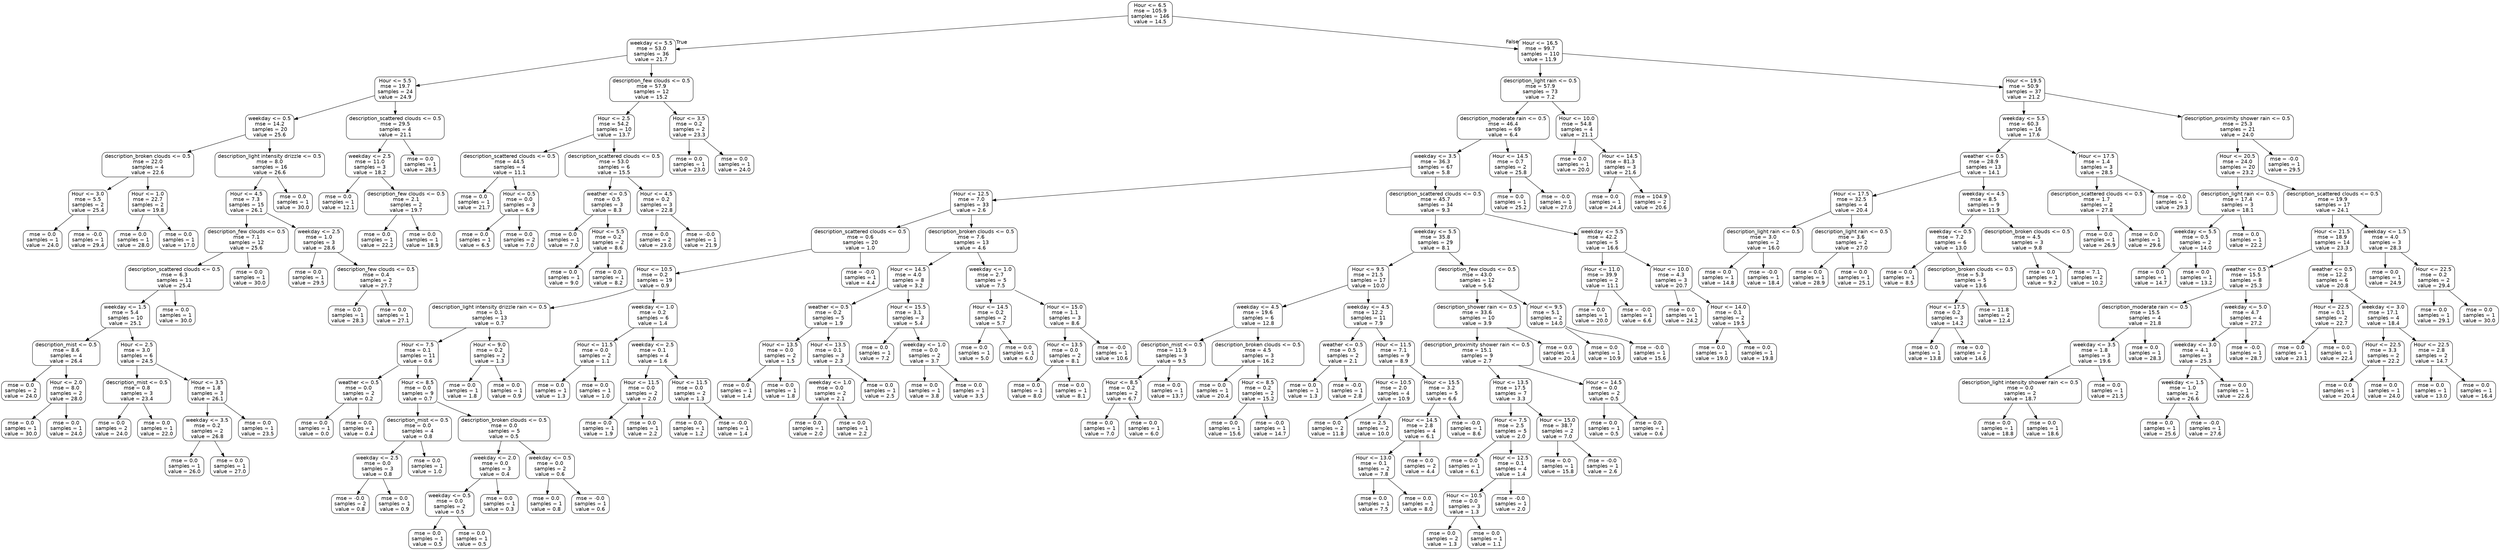 digraph Tree {
node [shape=box, style="rounded", color="black", fontname=helvetica] ;
edge [fontname=helvetica] ;
0 [label="Hour <= 6.5\nmse = 105.9\nsamples = 146\nvalue = 14.5"] ;
1 [label="weekday <= 5.5\nmse = 53.0\nsamples = 36\nvalue = 21.7"] ;
0 -> 1 [labeldistance=2.5, labelangle=45, headlabel="True"] ;
2 [label="Hour <= 5.5\nmse = 19.7\nsamples = 24\nvalue = 24.9"] ;
1 -> 2 ;
3 [label="weekday <= 0.5\nmse = 14.2\nsamples = 20\nvalue = 25.6"] ;
2 -> 3 ;
4 [label="description_broken clouds <= 0.5\nmse = 22.0\nsamples = 4\nvalue = 22.6"] ;
3 -> 4 ;
5 [label="Hour <= 3.0\nmse = 5.5\nsamples = 2\nvalue = 25.4"] ;
4 -> 5 ;
6 [label="mse = 0.0\nsamples = 1\nvalue = 24.0"] ;
5 -> 6 ;
7 [label="mse = -0.0\nsamples = 1\nvalue = 29.4"] ;
5 -> 7 ;
8 [label="Hour <= 1.0\nmse = 22.7\nsamples = 2\nvalue = 19.8"] ;
4 -> 8 ;
9 [label="mse = 0.0\nsamples = 1\nvalue = 28.0"] ;
8 -> 9 ;
10 [label="mse = 0.0\nsamples = 1\nvalue = 17.0"] ;
8 -> 10 ;
11 [label="description_light intensity drizzle <= 0.5\nmse = 8.0\nsamples = 16\nvalue = 26.6"] ;
3 -> 11 ;
12 [label="Hour <= 4.5\nmse = 7.3\nsamples = 15\nvalue = 26.1"] ;
11 -> 12 ;
13 [label="description_few clouds <= 0.5\nmse = 7.1\nsamples = 12\nvalue = 25.6"] ;
12 -> 13 ;
14 [label="description_scattered clouds <= 0.5\nmse = 6.3\nsamples = 11\nvalue = 25.4"] ;
13 -> 14 ;
15 [label="weekday <= 1.5\nmse = 5.4\nsamples = 10\nvalue = 25.1"] ;
14 -> 15 ;
16 [label="description_mist <= 0.5\nmse = 8.6\nsamples = 4\nvalue = 26.4"] ;
15 -> 16 ;
17 [label="mse = 0.0\nsamples = 2\nvalue = 24.0"] ;
16 -> 17 ;
18 [label="Hour <= 2.0\nmse = 8.0\nsamples = 2\nvalue = 28.0"] ;
16 -> 18 ;
19 [label="mse = 0.0\nsamples = 1\nvalue = 30.0"] ;
18 -> 19 ;
20 [label="mse = 0.0\nsamples = 1\nvalue = 24.0"] ;
18 -> 20 ;
21 [label="Hour <= 2.5\nmse = 3.0\nsamples = 6\nvalue = 24.5"] ;
15 -> 21 ;
22 [label="description_mist <= 0.5\nmse = 0.8\nsamples = 3\nvalue = 23.4"] ;
21 -> 22 ;
23 [label="mse = 0.0\nsamples = 2\nvalue = 24.0"] ;
22 -> 23 ;
24 [label="mse = 0.0\nsamples = 1\nvalue = 22.0"] ;
22 -> 24 ;
25 [label="Hour <= 3.5\nmse = 1.8\nsamples = 3\nvalue = 26.1"] ;
21 -> 25 ;
26 [label="weekday <= 3.5\nmse = 0.2\nsamples = 2\nvalue = 26.8"] ;
25 -> 26 ;
27 [label="mse = 0.0\nsamples = 1\nvalue = 26.0"] ;
26 -> 27 ;
28 [label="mse = 0.0\nsamples = 1\nvalue = 27.0"] ;
26 -> 28 ;
29 [label="mse = 0.0\nsamples = 1\nvalue = 23.5"] ;
25 -> 29 ;
30 [label="mse = 0.0\nsamples = 1\nvalue = 30.0"] ;
14 -> 30 ;
31 [label="mse = 0.0\nsamples = 1\nvalue = 30.0"] ;
13 -> 31 ;
32 [label="weekday <= 2.5\nmse = 1.0\nsamples = 3\nvalue = 28.6"] ;
12 -> 32 ;
33 [label="mse = 0.0\nsamples = 1\nvalue = 29.5"] ;
32 -> 33 ;
34 [label="description_few clouds <= 0.5\nmse = 0.4\nsamples = 2\nvalue = 27.7"] ;
32 -> 34 ;
35 [label="mse = 0.0\nsamples = 1\nvalue = 28.3"] ;
34 -> 35 ;
36 [label="mse = 0.0\nsamples = 1\nvalue = 27.1"] ;
34 -> 36 ;
37 [label="mse = 0.0\nsamples = 1\nvalue = 30.0"] ;
11 -> 37 ;
38 [label="description_scattered clouds <= 0.5\nmse = 29.5\nsamples = 4\nvalue = 21.1"] ;
2 -> 38 ;
39 [label="weekday <= 2.5\nmse = 11.0\nsamples = 3\nvalue = 18.2"] ;
38 -> 39 ;
40 [label="mse = 0.0\nsamples = 1\nvalue = 12.1"] ;
39 -> 40 ;
41 [label="description_few clouds <= 0.5\nmse = 2.1\nsamples = 2\nvalue = 19.7"] ;
39 -> 41 ;
42 [label="mse = 0.0\nsamples = 1\nvalue = 22.2"] ;
41 -> 42 ;
43 [label="mse = 0.0\nsamples = 1\nvalue = 18.9"] ;
41 -> 43 ;
44 [label="mse = 0.0\nsamples = 1\nvalue = 28.5"] ;
38 -> 44 ;
45 [label="description_few clouds <= 0.5\nmse = 57.9\nsamples = 12\nvalue = 15.2"] ;
1 -> 45 ;
46 [label="Hour <= 2.5\nmse = 54.2\nsamples = 10\nvalue = 13.7"] ;
45 -> 46 ;
47 [label="description_scattered clouds <= 0.5\nmse = 44.5\nsamples = 4\nvalue = 11.1"] ;
46 -> 47 ;
48 [label="mse = 0.0\nsamples = 1\nvalue = 21.7"] ;
47 -> 48 ;
49 [label="Hour <= 0.5\nmse = 0.0\nsamples = 3\nvalue = 6.9"] ;
47 -> 49 ;
50 [label="mse = 0.0\nsamples = 1\nvalue = 6.5"] ;
49 -> 50 ;
51 [label="mse = 0.0\nsamples = 2\nvalue = 7.0"] ;
49 -> 51 ;
52 [label="description_scattered clouds <= 0.5\nmse = 53.0\nsamples = 6\nvalue = 15.5"] ;
46 -> 52 ;
53 [label="weather <= 0.5\nmse = 0.5\nsamples = 3\nvalue = 8.3"] ;
52 -> 53 ;
54 [label="mse = 0.0\nsamples = 1\nvalue = 7.0"] ;
53 -> 54 ;
55 [label="Hour <= 5.5\nmse = 0.2\nsamples = 2\nvalue = 8.6"] ;
53 -> 55 ;
56 [label="mse = 0.0\nsamples = 1\nvalue = 9.0"] ;
55 -> 56 ;
57 [label="mse = 0.0\nsamples = 1\nvalue = 8.2"] ;
55 -> 57 ;
58 [label="Hour <= 4.5\nmse = 0.2\nsamples = 3\nvalue = 22.8"] ;
52 -> 58 ;
59 [label="mse = 0.0\nsamples = 2\nvalue = 23.0"] ;
58 -> 59 ;
60 [label="mse = -0.0\nsamples = 1\nvalue = 21.9"] ;
58 -> 60 ;
61 [label="Hour <= 3.5\nmse = 0.2\nsamples = 2\nvalue = 23.3"] ;
45 -> 61 ;
62 [label="mse = 0.0\nsamples = 1\nvalue = 23.0"] ;
61 -> 62 ;
63 [label="mse = 0.0\nsamples = 1\nvalue = 24.0"] ;
61 -> 63 ;
64 [label="Hour <= 16.5\nmse = 99.7\nsamples = 110\nvalue = 11.9"] ;
0 -> 64 [labeldistance=2.5, labelangle=-45, headlabel="False"] ;
65 [label="description_light rain <= 0.5\nmse = 57.9\nsamples = 73\nvalue = 7.2"] ;
64 -> 65 ;
66 [label="description_moderate rain <= 0.5\nmse = 46.4\nsamples = 69\nvalue = 6.4"] ;
65 -> 66 ;
67 [label="weekday <= 3.5\nmse = 36.3\nsamples = 67\nvalue = 5.8"] ;
66 -> 67 ;
68 [label="Hour <= 12.5\nmse = 7.0\nsamples = 33\nvalue = 2.6"] ;
67 -> 68 ;
69 [label="description_scattered clouds <= 0.5\nmse = 0.6\nsamples = 20\nvalue = 1.0"] ;
68 -> 69 ;
70 [label="Hour <= 10.5\nmse = 0.2\nsamples = 19\nvalue = 0.9"] ;
69 -> 70 ;
71 [label="description_light intensity drizzle rain <= 0.5\nmse = 0.1\nsamples = 13\nvalue = 0.7"] ;
70 -> 71 ;
72 [label="Hour <= 7.5\nmse = 0.1\nsamples = 11\nvalue = 0.6"] ;
71 -> 72 ;
73 [label="weather <= 0.5\nmse = 0.0\nsamples = 2\nvalue = 0.2"] ;
72 -> 73 ;
74 [label="mse = 0.0\nsamples = 1\nvalue = 0.0"] ;
73 -> 74 ;
75 [label="mse = 0.0\nsamples = 1\nvalue = 0.4"] ;
73 -> 75 ;
76 [label="Hour <= 8.5\nmse = 0.0\nsamples = 9\nvalue = 0.7"] ;
72 -> 76 ;
77 [label="description_mist <= 0.5\nmse = 0.0\nsamples = 4\nvalue = 0.8"] ;
76 -> 77 ;
78 [label="weekday <= 2.5\nmse = 0.0\nsamples = 3\nvalue = 0.8"] ;
77 -> 78 ;
79 [label="mse = -0.0\nsamples = 2\nvalue = 0.8"] ;
78 -> 79 ;
80 [label="mse = 0.0\nsamples = 1\nvalue = 0.9"] ;
78 -> 80 ;
81 [label="mse = 0.0\nsamples = 1\nvalue = 1.0"] ;
77 -> 81 ;
82 [label="description_broken clouds <= 0.5\nmse = 0.0\nsamples = 5\nvalue = 0.5"] ;
76 -> 82 ;
83 [label="weekday <= 2.0\nmse = 0.0\nsamples = 3\nvalue = 0.4"] ;
82 -> 83 ;
84 [label="weekday <= 0.5\nmse = 0.0\nsamples = 2\nvalue = 0.5"] ;
83 -> 84 ;
85 [label="mse = 0.0\nsamples = 1\nvalue = 0.5"] ;
84 -> 85 ;
86 [label="mse = 0.0\nsamples = 1\nvalue = 0.5"] ;
84 -> 86 ;
87 [label="mse = 0.0\nsamples = 1\nvalue = 0.3"] ;
83 -> 87 ;
88 [label="weekday <= 0.5\nmse = 0.0\nsamples = 2\nvalue = 0.6"] ;
82 -> 88 ;
89 [label="mse = 0.0\nsamples = 1\nvalue = 0.8"] ;
88 -> 89 ;
90 [label="mse = -0.0\nsamples = 1\nvalue = 0.6"] ;
88 -> 90 ;
91 [label="Hour <= 9.0\nmse = 0.2\nsamples = 2\nvalue = 1.3"] ;
71 -> 91 ;
92 [label="mse = 0.0\nsamples = 1\nvalue = 1.8"] ;
91 -> 92 ;
93 [label="mse = 0.0\nsamples = 1\nvalue = 0.9"] ;
91 -> 93 ;
94 [label="weekday <= 1.0\nmse = 0.2\nsamples = 6\nvalue = 1.4"] ;
70 -> 94 ;
95 [label="Hour <= 11.5\nmse = 0.0\nsamples = 2\nvalue = 1.1"] ;
94 -> 95 ;
96 [label="mse = 0.0\nsamples = 1\nvalue = 1.3"] ;
95 -> 96 ;
97 [label="mse = 0.0\nsamples = 1\nvalue = 1.0"] ;
95 -> 97 ;
98 [label="weekday <= 2.5\nmse = 0.1\nsamples = 4\nvalue = 1.6"] ;
94 -> 98 ;
99 [label="Hour <= 11.5\nmse = 0.0\nsamples = 2\nvalue = 2.0"] ;
98 -> 99 ;
100 [label="mse = 0.0\nsamples = 1\nvalue = 1.9"] ;
99 -> 100 ;
101 [label="mse = 0.0\nsamples = 1\nvalue = 2.2"] ;
99 -> 101 ;
102 [label="Hour <= 11.5\nmse = 0.0\nsamples = 2\nvalue = 1.3"] ;
98 -> 102 ;
103 [label="mse = 0.0\nsamples = 1\nvalue = 1.2"] ;
102 -> 103 ;
104 [label="mse = -0.0\nsamples = 1\nvalue = 1.4"] ;
102 -> 104 ;
105 [label="mse = -0.0\nsamples = 1\nvalue = 4.4"] ;
69 -> 105 ;
106 [label="description_broken clouds <= 0.5\nmse = 7.6\nsamples = 13\nvalue = 4.6"] ;
68 -> 106 ;
107 [label="Hour <= 14.5\nmse = 4.0\nsamples = 8\nvalue = 3.2"] ;
106 -> 107 ;
108 [label="weather <= 0.5\nmse = 0.2\nsamples = 5\nvalue = 1.9"] ;
107 -> 108 ;
109 [label="Hour <= 13.5\nmse = 0.0\nsamples = 2\nvalue = 1.5"] ;
108 -> 109 ;
110 [label="mse = 0.0\nsamples = 1\nvalue = 1.4"] ;
109 -> 110 ;
111 [label="mse = 0.0\nsamples = 1\nvalue = 1.8"] ;
109 -> 111 ;
112 [label="Hour <= 13.5\nmse = 0.1\nsamples = 3\nvalue = 2.3"] ;
108 -> 112 ;
113 [label="weekday <= 1.0\nmse = 0.0\nsamples = 2\nvalue = 2.1"] ;
112 -> 113 ;
114 [label="mse = 0.0\nsamples = 1\nvalue = 2.0"] ;
113 -> 114 ;
115 [label="mse = 0.0\nsamples = 1\nvalue = 2.2"] ;
113 -> 115 ;
116 [label="mse = 0.0\nsamples = 1\nvalue = 2.5"] ;
112 -> 116 ;
117 [label="Hour <= 15.5\nmse = 3.1\nsamples = 3\nvalue = 5.4"] ;
107 -> 117 ;
118 [label="mse = 0.0\nsamples = 1\nvalue = 7.2"] ;
117 -> 118 ;
119 [label="weekday <= 1.0\nmse = 0.0\nsamples = 2\nvalue = 3.7"] ;
117 -> 119 ;
120 [label="mse = 0.0\nsamples = 1\nvalue = 3.8"] ;
119 -> 120 ;
121 [label="mse = 0.0\nsamples = 1\nvalue = 3.5"] ;
119 -> 121 ;
122 [label="weekday <= 1.0\nmse = 2.7\nsamples = 5\nvalue = 7.5"] ;
106 -> 122 ;
123 [label="Hour <= 14.5\nmse = 0.2\nsamples = 2\nvalue = 5.7"] ;
122 -> 123 ;
124 [label="mse = 0.0\nsamples = 1\nvalue = 5.0"] ;
123 -> 124 ;
125 [label="mse = 0.0\nsamples = 1\nvalue = 6.0"] ;
123 -> 125 ;
126 [label="Hour <= 15.0\nmse = 1.1\nsamples = 3\nvalue = 8.6"] ;
122 -> 126 ;
127 [label="Hour <= 13.5\nmse = 0.0\nsamples = 2\nvalue = 8.1"] ;
126 -> 127 ;
128 [label="mse = 0.0\nsamples = 1\nvalue = 8.0"] ;
127 -> 128 ;
129 [label="mse = 0.0\nsamples = 1\nvalue = 8.1"] ;
127 -> 129 ;
130 [label="mse = -0.0\nsamples = 1\nvalue = 10.6"] ;
126 -> 130 ;
131 [label="description_scattered clouds <= 0.5\nmse = 45.7\nsamples = 34\nvalue = 9.3"] ;
67 -> 131 ;
132 [label="weekday <= 5.5\nmse = 35.8\nsamples = 29\nvalue = 8.1"] ;
131 -> 132 ;
133 [label="Hour <= 9.5\nmse = 21.5\nsamples = 17\nvalue = 10.0"] ;
132 -> 133 ;
134 [label="weekday <= 4.5\nmse = 19.6\nsamples = 6\nvalue = 12.8"] ;
133 -> 134 ;
135 [label="description_mist <= 0.5\nmse = 11.9\nsamples = 3\nvalue = 9.5"] ;
134 -> 135 ;
136 [label="Hour <= 8.5\nmse = 0.2\nsamples = 2\nvalue = 6.7"] ;
135 -> 136 ;
137 [label="mse = 0.0\nsamples = 1\nvalue = 7.0"] ;
136 -> 137 ;
138 [label="mse = 0.0\nsamples = 1\nvalue = 6.0"] ;
136 -> 138 ;
139 [label="mse = 0.0\nsamples = 1\nvalue = 13.7"] ;
135 -> 139 ;
140 [label="description_broken clouds <= 0.5\nmse = 4.5\nsamples = 3\nvalue = 16.2"] ;
134 -> 140 ;
141 [label="mse = 0.0\nsamples = 1\nvalue = 20.4"] ;
140 -> 141 ;
142 [label="Hour <= 8.5\nmse = 0.2\nsamples = 2\nvalue = 15.2"] ;
140 -> 142 ;
143 [label="mse = 0.0\nsamples = 1\nvalue = 15.6"] ;
142 -> 143 ;
144 [label="mse = -0.0\nsamples = 1\nvalue = 14.7"] ;
142 -> 144 ;
145 [label="weekday <= 4.5\nmse = 12.2\nsamples = 11\nvalue = 7.9"] ;
133 -> 145 ;
146 [label="weather <= 0.5\nmse = 0.5\nsamples = 2\nvalue = 2.1"] ;
145 -> 146 ;
147 [label="mse = 0.0\nsamples = 1\nvalue = 1.3"] ;
146 -> 147 ;
148 [label="mse = -0.0\nsamples = 1\nvalue = 2.8"] ;
146 -> 148 ;
149 [label="Hour <= 11.5\nmse = 7.1\nsamples = 9\nvalue = 8.9"] ;
145 -> 149 ;
150 [label="Hour <= 10.5\nmse = 2.0\nsamples = 4\nvalue = 10.9"] ;
149 -> 150 ;
151 [label="mse = 0.0\nsamples = 2\nvalue = 11.8"] ;
150 -> 151 ;
152 [label="mse = 2.5\nsamples = 2\nvalue = 10.0"] ;
150 -> 152 ;
153 [label="Hour <= 15.5\nmse = 3.2\nsamples = 5\nvalue = 6.6"] ;
149 -> 153 ;
154 [label="Hour <= 14.5\nmse = 2.8\nsamples = 4\nvalue = 6.1"] ;
153 -> 154 ;
155 [label="Hour <= 13.0\nmse = 0.1\nsamples = 2\nvalue = 7.8"] ;
154 -> 155 ;
156 [label="mse = 0.0\nsamples = 1\nvalue = 7.5"] ;
155 -> 156 ;
157 [label="mse = 0.0\nsamples = 1\nvalue = 8.0"] ;
155 -> 157 ;
158 [label="mse = 0.0\nsamples = 2\nvalue = 4.4"] ;
154 -> 158 ;
159 [label="mse = -0.0\nsamples = 1\nvalue = 8.6"] ;
153 -> 159 ;
160 [label="description_few clouds <= 0.5\nmse = 43.0\nsamples = 12\nvalue = 5.6"] ;
132 -> 160 ;
161 [label="description_shower rain <= 0.5\nmse = 33.6\nsamples = 10\nvalue = 3.9"] ;
160 -> 161 ;
162 [label="description_proximity shower rain <= 0.5\nmse = 15.1\nsamples = 9\nvalue = 2.7"] ;
161 -> 162 ;
163 [label="Hour <= 13.5\nmse = 17.5\nsamples = 7\nvalue = 3.3"] ;
162 -> 163 ;
164 [label="Hour <= 7.5\nmse = 2.5\nsamples = 5\nvalue = 2.0"] ;
163 -> 164 ;
165 [label="mse = 0.0\nsamples = 1\nvalue = 6.1"] ;
164 -> 165 ;
166 [label="Hour <= 12.5\nmse = 0.1\nsamples = 4\nvalue = 1.4"] ;
164 -> 166 ;
167 [label="Hour <= 10.5\nmse = 0.0\nsamples = 3\nvalue = 1.3"] ;
166 -> 167 ;
168 [label="mse = 0.0\nsamples = 2\nvalue = 1.3"] ;
167 -> 168 ;
169 [label="mse = 0.0\nsamples = 1\nvalue = 1.1"] ;
167 -> 169 ;
170 [label="mse = -0.0\nsamples = 1\nvalue = 2.0"] ;
166 -> 170 ;
171 [label="Hour <= 15.0\nmse = 38.7\nsamples = 2\nvalue = 7.0"] ;
163 -> 171 ;
172 [label="mse = 0.0\nsamples = 1\nvalue = 15.8"] ;
171 -> 172 ;
173 [label="mse = -0.0\nsamples = 1\nvalue = 2.6"] ;
171 -> 173 ;
174 [label="Hour <= 14.5\nmse = 0.0\nsamples = 2\nvalue = 0.5"] ;
162 -> 174 ;
175 [label="mse = 0.0\nsamples = 1\nvalue = 0.5"] ;
174 -> 175 ;
176 [label="mse = 0.0\nsamples = 1\nvalue = 0.6"] ;
174 -> 176 ;
177 [label="mse = 0.0\nsamples = 1\nvalue = 20.4"] ;
161 -> 177 ;
178 [label="Hour <= 9.5\nmse = 5.1\nsamples = 2\nvalue = 14.0"] ;
160 -> 178 ;
179 [label="mse = 0.0\nsamples = 1\nvalue = 10.9"] ;
178 -> 179 ;
180 [label="mse = -0.0\nsamples = 1\nvalue = 15.6"] ;
178 -> 180 ;
181 [label="weekday <= 5.5\nmse = 42.2\nsamples = 5\nvalue = 16.6"] ;
131 -> 181 ;
182 [label="Hour <= 11.0\nmse = 39.9\nsamples = 2\nvalue = 11.1"] ;
181 -> 182 ;
183 [label="mse = 0.0\nsamples = 1\nvalue = 20.0"] ;
182 -> 183 ;
184 [label="mse = -0.0\nsamples = 1\nvalue = 6.6"] ;
182 -> 184 ;
185 [label="Hour <= 10.0\nmse = 4.3\nsamples = 3\nvalue = 20.7"] ;
181 -> 185 ;
186 [label="mse = 0.0\nsamples = 1\nvalue = 24.2"] ;
185 -> 186 ;
187 [label="Hour <= 14.0\nmse = 0.1\nsamples = 2\nvalue = 19.5"] ;
185 -> 187 ;
188 [label="mse = 0.0\nsamples = 1\nvalue = 19.0"] ;
187 -> 188 ;
189 [label="mse = 0.0\nsamples = 1\nvalue = 19.8"] ;
187 -> 189 ;
190 [label="Hour <= 14.5\nmse = 0.7\nsamples = 2\nvalue = 25.8"] ;
66 -> 190 ;
191 [label="mse = 0.0\nsamples = 1\nvalue = 25.2"] ;
190 -> 191 ;
192 [label="mse = -0.0\nsamples = 1\nvalue = 27.0"] ;
190 -> 192 ;
193 [label="Hour <= 10.0\nmse = 54.8\nsamples = 4\nvalue = 21.1"] ;
65 -> 193 ;
194 [label="mse = 0.0\nsamples = 1\nvalue = 20.0"] ;
193 -> 194 ;
195 [label="Hour <= 14.5\nmse = 81.3\nsamples = 3\nvalue = 21.6"] ;
193 -> 195 ;
196 [label="mse = 0.0\nsamples = 1\nvalue = 24.4"] ;
195 -> 196 ;
197 [label="mse = 104.9\nsamples = 2\nvalue = 20.6"] ;
195 -> 197 ;
198 [label="Hour <= 19.5\nmse = 50.9\nsamples = 37\nvalue = 21.2"] ;
64 -> 198 ;
199 [label="weekday <= 5.5\nmse = 60.3\nsamples = 16\nvalue = 17.6"] ;
198 -> 199 ;
200 [label="weather <= 0.5\nmse = 28.9\nsamples = 13\nvalue = 14.1"] ;
199 -> 200 ;
201 [label="Hour <= 17.5\nmse = 32.5\nsamples = 4\nvalue = 20.4"] ;
200 -> 201 ;
202 [label="description_light rain <= 0.5\nmse = 3.0\nsamples = 2\nvalue = 16.0"] ;
201 -> 202 ;
203 [label="mse = 0.0\nsamples = 1\nvalue = 14.8"] ;
202 -> 203 ;
204 [label="mse = -0.0\nsamples = 1\nvalue = 18.4"] ;
202 -> 204 ;
205 [label="description_light rain <= 0.5\nmse = 3.6\nsamples = 2\nvalue = 27.0"] ;
201 -> 205 ;
206 [label="mse = 0.0\nsamples = 1\nvalue = 28.9"] ;
205 -> 206 ;
207 [label="mse = 0.0\nsamples = 1\nvalue = 25.1"] ;
205 -> 207 ;
208 [label="weekday <= 4.5\nmse = 8.5\nsamples = 9\nvalue = 11.9"] ;
200 -> 208 ;
209 [label="weekday <= 0.5\nmse = 7.2\nsamples = 6\nvalue = 13.0"] ;
208 -> 209 ;
210 [label="mse = 0.0\nsamples = 1\nvalue = 8.5"] ;
209 -> 210 ;
211 [label="description_broken clouds <= 0.5\nmse = 5.3\nsamples = 5\nvalue = 13.6"] ;
209 -> 211 ;
212 [label="Hour <= 17.5\nmse = 0.2\nsamples = 3\nvalue = 14.2"] ;
211 -> 212 ;
213 [label="mse = 0.0\nsamples = 1\nvalue = 13.8"] ;
212 -> 213 ;
214 [label="mse = 0.0\nsamples = 2\nvalue = 14.6"] ;
212 -> 214 ;
215 [label="mse = 11.8\nsamples = 2\nvalue = 12.4"] ;
211 -> 215 ;
216 [label="description_broken clouds <= 0.5\nmse = 4.5\nsamples = 3\nvalue = 9.8"] ;
208 -> 216 ;
217 [label="mse = 0.0\nsamples = 1\nvalue = 9.2"] ;
216 -> 217 ;
218 [label="mse = 7.1\nsamples = 2\nvalue = 10.2"] ;
216 -> 218 ;
219 [label="Hour <= 17.5\nmse = 1.4\nsamples = 3\nvalue = 28.5"] ;
199 -> 219 ;
220 [label="description_scattered clouds <= 0.5\nmse = 1.7\nsamples = 2\nvalue = 27.8"] ;
219 -> 220 ;
221 [label="mse = 0.0\nsamples = 1\nvalue = 26.9"] ;
220 -> 221 ;
222 [label="mse = 0.0\nsamples = 1\nvalue = 29.6"] ;
220 -> 222 ;
223 [label="mse = -0.0\nsamples = 1\nvalue = 29.3"] ;
219 -> 223 ;
224 [label="description_proximity shower rain <= 0.5\nmse = 25.3\nsamples = 21\nvalue = 24.0"] ;
198 -> 224 ;
225 [label="Hour <= 20.5\nmse = 24.0\nsamples = 20\nvalue = 23.2"] ;
224 -> 225 ;
226 [label="description_light rain <= 0.5\nmse = 17.4\nsamples = 3\nvalue = 18.1"] ;
225 -> 226 ;
227 [label="weekday <= 5.5\nmse = 0.5\nsamples = 2\nvalue = 14.0"] ;
226 -> 227 ;
228 [label="mse = 0.0\nsamples = 1\nvalue = 14.7"] ;
227 -> 228 ;
229 [label="mse = 0.0\nsamples = 1\nvalue = 13.2"] ;
227 -> 229 ;
230 [label="mse = 0.0\nsamples = 1\nvalue = 22.2"] ;
226 -> 230 ;
231 [label="description_scattered clouds <= 0.5\nmse = 19.9\nsamples = 17\nvalue = 24.1"] ;
225 -> 231 ;
232 [label="Hour <= 21.5\nmse = 18.9\nsamples = 14\nvalue = 23.3"] ;
231 -> 232 ;
233 [label="weather <= 0.5\nmse = 15.5\nsamples = 8\nvalue = 25.3"] ;
232 -> 233 ;
234 [label="description_moderate rain <= 0.5\nmse = 15.5\nsamples = 4\nvalue = 21.8"] ;
233 -> 234 ;
235 [label="weekday <= 3.5\nmse = 1.8\nsamples = 3\nvalue = 19.6"] ;
234 -> 235 ;
236 [label="description_light intensity shower rain <= 0.5\nmse = 0.0\nsamples = 2\nvalue = 18.7"] ;
235 -> 236 ;
237 [label="mse = 0.0\nsamples = 1\nvalue = 18.8"] ;
236 -> 237 ;
238 [label="mse = 0.0\nsamples = 1\nvalue = 18.6"] ;
236 -> 238 ;
239 [label="mse = 0.0\nsamples = 1\nvalue = 21.5"] ;
235 -> 239 ;
240 [label="mse = 0.0\nsamples = 1\nvalue = 28.3"] ;
234 -> 240 ;
241 [label="weekday <= 5.0\nmse = 4.7\nsamples = 4\nvalue = 27.2"] ;
233 -> 241 ;
242 [label="weekday <= 3.0\nmse = 4.1\nsamples = 3\nvalue = 25.3"] ;
241 -> 242 ;
243 [label="weekday <= 1.5\nmse = 1.0\nsamples = 2\nvalue = 26.6"] ;
242 -> 243 ;
244 [label="mse = 0.0\nsamples = 1\nvalue = 25.6"] ;
243 -> 244 ;
245 [label="mse = -0.0\nsamples = 1\nvalue = 27.6"] ;
243 -> 245 ;
246 [label="mse = 0.0\nsamples = 1\nvalue = 22.6"] ;
242 -> 246 ;
247 [label="mse = -0.0\nsamples = 1\nvalue = 28.7"] ;
241 -> 247 ;
248 [label="weather <= 0.5\nmse = 12.2\nsamples = 6\nvalue = 20.8"] ;
232 -> 248 ;
249 [label="Hour <= 22.5\nmse = 0.1\nsamples = 2\nvalue = 22.7"] ;
248 -> 249 ;
250 [label="mse = 0.0\nsamples = 1\nvalue = 23.1"] ;
249 -> 250 ;
251 [label="mse = 0.0\nsamples = 1\nvalue = 22.4"] ;
249 -> 251 ;
252 [label="weekday <= 3.0\nmse = 17.1\nsamples = 4\nvalue = 18.4"] ;
248 -> 252 ;
253 [label="Hour <= 22.5\nmse = 3.3\nsamples = 2\nvalue = 22.2"] ;
252 -> 253 ;
254 [label="mse = 0.0\nsamples = 1\nvalue = 20.4"] ;
253 -> 254 ;
255 [label="mse = 0.0\nsamples = 1\nvalue = 24.0"] ;
253 -> 255 ;
256 [label="Hour <= 22.5\nmse = 2.8\nsamples = 2\nvalue = 14.7"] ;
252 -> 256 ;
257 [label="mse = 0.0\nsamples = 1\nvalue = 13.0"] ;
256 -> 257 ;
258 [label="mse = 0.0\nsamples = 1\nvalue = 16.4"] ;
256 -> 258 ;
259 [label="weekday <= 1.5\nmse = 4.0\nsamples = 3\nvalue = 28.3"] ;
231 -> 259 ;
260 [label="mse = 0.0\nsamples = 1\nvalue = 24.9"] ;
259 -> 260 ;
261 [label="Hour <= 22.5\nmse = 0.2\nsamples = 2\nvalue = 29.4"] ;
259 -> 261 ;
262 [label="mse = 0.0\nsamples = 1\nvalue = 29.1"] ;
261 -> 262 ;
263 [label="mse = 0.0\nsamples = 1\nvalue = 30.0"] ;
261 -> 263 ;
264 [label="mse = -0.0\nsamples = 1\nvalue = 29.5"] ;
224 -> 264 ;
}